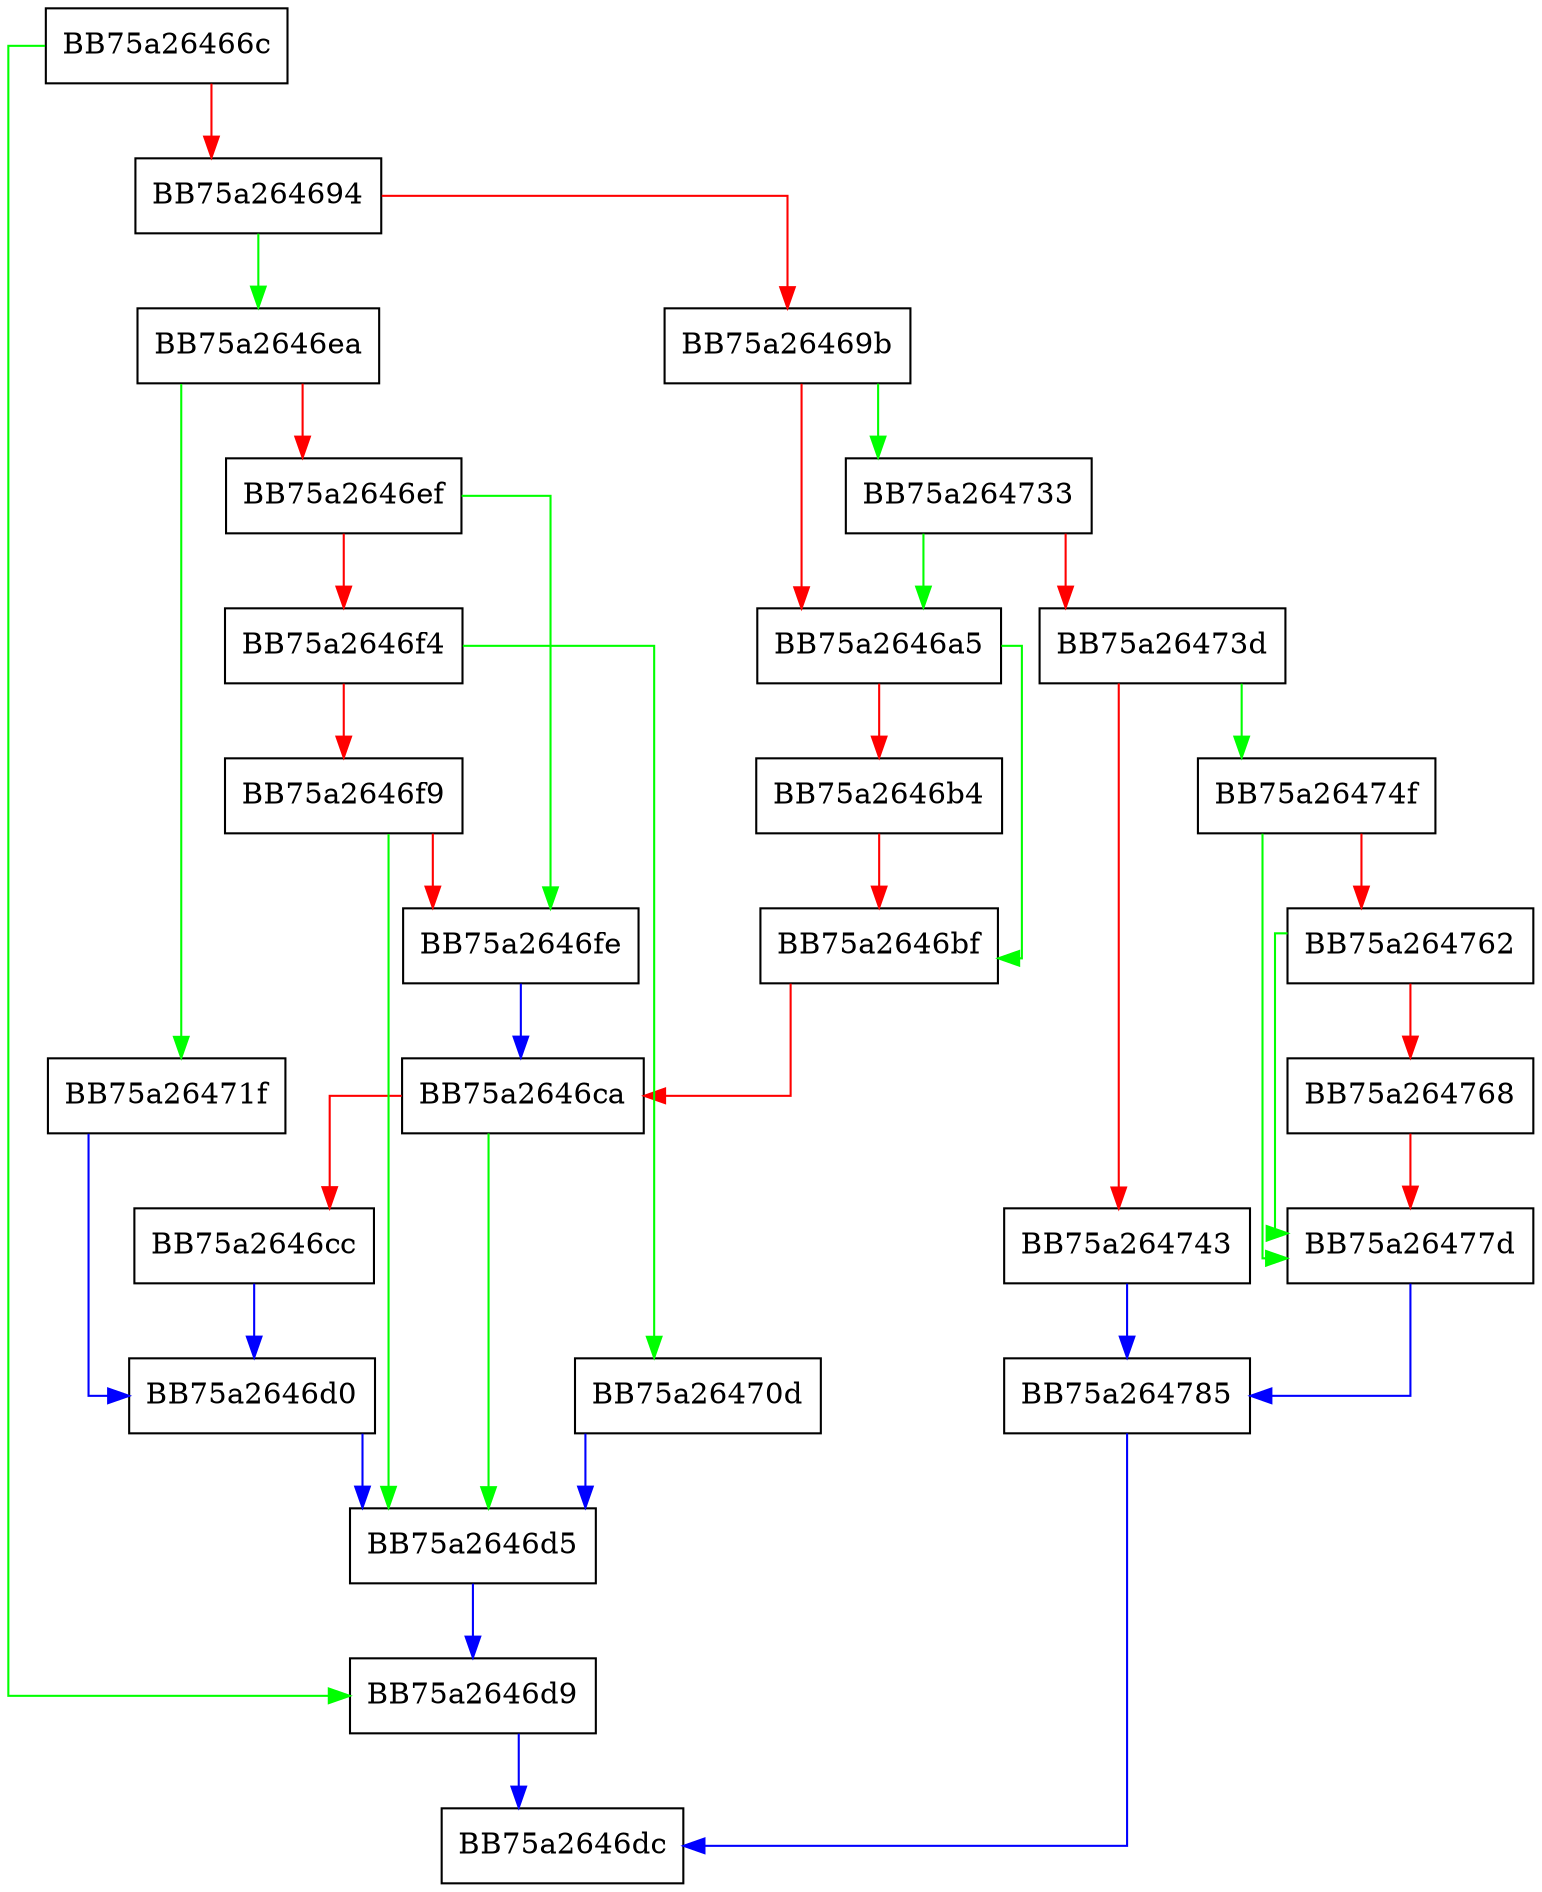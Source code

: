 digraph runpack {
  node [shape="box"];
  graph [splines=ortho];
  BB75a26466c -> BB75a2646d9 [color="green"];
  BB75a26466c -> BB75a264694 [color="red"];
  BB75a264694 -> BB75a2646ea [color="green"];
  BB75a264694 -> BB75a26469b [color="red"];
  BB75a26469b -> BB75a264733 [color="green"];
  BB75a26469b -> BB75a2646a5 [color="red"];
  BB75a2646a5 -> BB75a2646bf [color="green"];
  BB75a2646a5 -> BB75a2646b4 [color="red"];
  BB75a2646b4 -> BB75a2646bf [color="red"];
  BB75a2646bf -> BB75a2646ca [color="red"];
  BB75a2646ca -> BB75a2646d5 [color="green"];
  BB75a2646ca -> BB75a2646cc [color="red"];
  BB75a2646cc -> BB75a2646d0 [color="blue"];
  BB75a2646d0 -> BB75a2646d5 [color="blue"];
  BB75a2646d5 -> BB75a2646d9 [color="blue"];
  BB75a2646d9 -> BB75a2646dc [color="blue"];
  BB75a2646ea -> BB75a26471f [color="green"];
  BB75a2646ea -> BB75a2646ef [color="red"];
  BB75a2646ef -> BB75a2646fe [color="green"];
  BB75a2646ef -> BB75a2646f4 [color="red"];
  BB75a2646f4 -> BB75a26470d [color="green"];
  BB75a2646f4 -> BB75a2646f9 [color="red"];
  BB75a2646f9 -> BB75a2646d5 [color="green"];
  BB75a2646f9 -> BB75a2646fe [color="red"];
  BB75a2646fe -> BB75a2646ca [color="blue"];
  BB75a26470d -> BB75a2646d5 [color="blue"];
  BB75a26471f -> BB75a2646d0 [color="blue"];
  BB75a264733 -> BB75a2646a5 [color="green"];
  BB75a264733 -> BB75a26473d [color="red"];
  BB75a26473d -> BB75a26474f [color="green"];
  BB75a26473d -> BB75a264743 [color="red"];
  BB75a264743 -> BB75a264785 [color="blue"];
  BB75a26474f -> BB75a26477d [color="green"];
  BB75a26474f -> BB75a264762 [color="red"];
  BB75a264762 -> BB75a26477d [color="green"];
  BB75a264762 -> BB75a264768 [color="red"];
  BB75a264768 -> BB75a26477d [color="red"];
  BB75a26477d -> BB75a264785 [color="blue"];
  BB75a264785 -> BB75a2646dc [color="blue"];
}